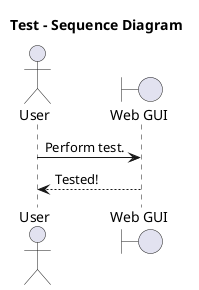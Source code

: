 @startuml

title "Test - Sequence Diagram"

actor User
boundary "Web GUI" as GUI

User -> GUI: Perform test.
GUI --> User: Tested!

@enduml
